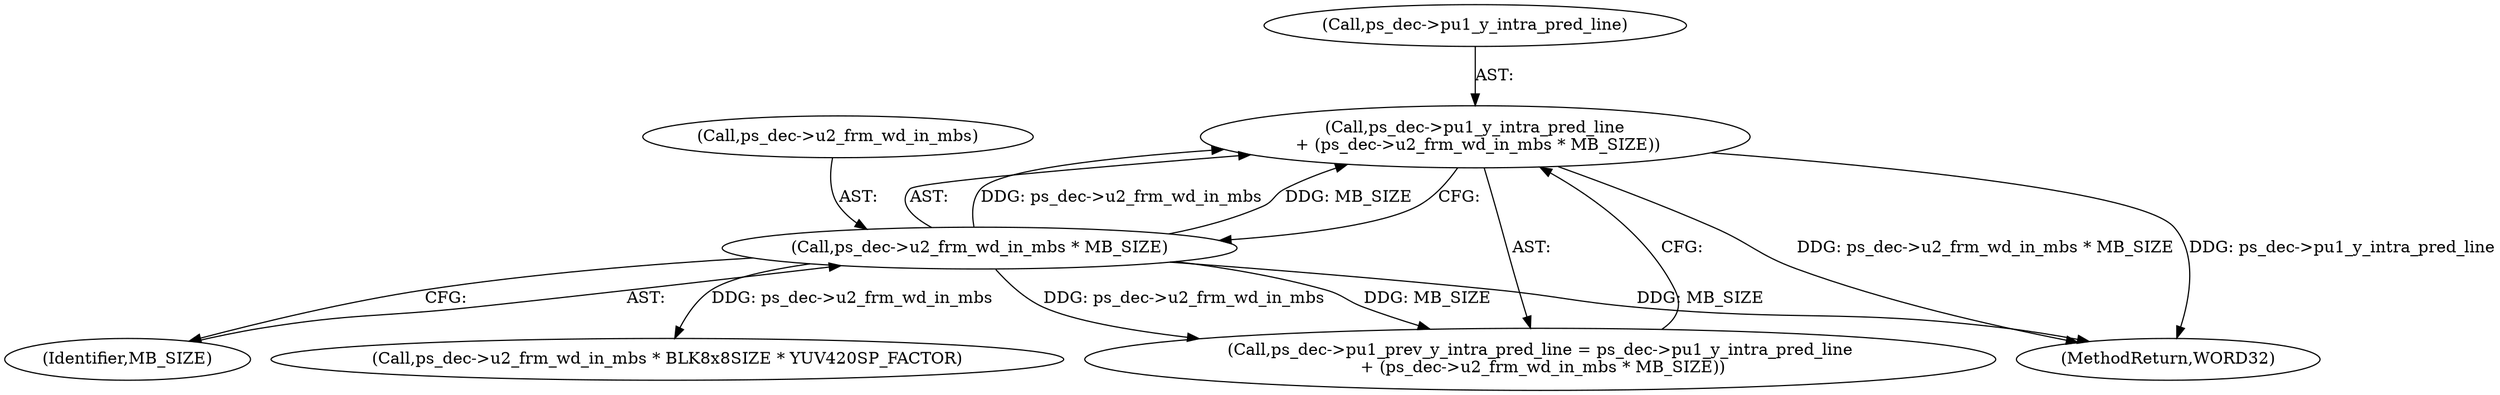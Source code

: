 digraph "0_Android_a78887bcffbc2995cf9ed72e0697acf560875e9e_3@pointer" {
"1001561" [label="(Call,ps_dec->pu1_y_intra_pred_line\n + (ps_dec->u2_frm_wd_in_mbs * MB_SIZE))"];
"1001565" [label="(Call,ps_dec->u2_frm_wd_in_mbs * MB_SIZE)"];
"1001569" [label="(Identifier,MB_SIZE)"];
"1001557" [label="(Call,ps_dec->pu1_prev_y_intra_pred_line = ps_dec->pu1_y_intra_pred_line\n + (ps_dec->u2_frm_wd_in_mbs * MB_SIZE))"];
"1001561" [label="(Call,ps_dec->pu1_y_intra_pred_line\n + (ps_dec->u2_frm_wd_in_mbs * MB_SIZE))"];
"1001578" [label="(Call,ps_dec->u2_frm_wd_in_mbs * BLK8x8SIZE * YUV420SP_FACTOR)"];
"1001565" [label="(Call,ps_dec->u2_frm_wd_in_mbs * MB_SIZE)"];
"1002052" [label="(MethodReturn,WORD32)"];
"1001566" [label="(Call,ps_dec->u2_frm_wd_in_mbs)"];
"1001562" [label="(Call,ps_dec->pu1_y_intra_pred_line)"];
"1001561" -> "1001557"  [label="AST: "];
"1001561" -> "1001565"  [label="CFG: "];
"1001562" -> "1001561"  [label="AST: "];
"1001565" -> "1001561"  [label="AST: "];
"1001557" -> "1001561"  [label="CFG: "];
"1001561" -> "1002052"  [label="DDG: ps_dec->u2_frm_wd_in_mbs * MB_SIZE"];
"1001561" -> "1002052"  [label="DDG: ps_dec->pu1_y_intra_pred_line"];
"1001565" -> "1001561"  [label="DDG: ps_dec->u2_frm_wd_in_mbs"];
"1001565" -> "1001561"  [label="DDG: MB_SIZE"];
"1001565" -> "1001569"  [label="CFG: "];
"1001566" -> "1001565"  [label="AST: "];
"1001569" -> "1001565"  [label="AST: "];
"1001565" -> "1002052"  [label="DDG: MB_SIZE"];
"1001565" -> "1001557"  [label="DDG: ps_dec->u2_frm_wd_in_mbs"];
"1001565" -> "1001557"  [label="DDG: MB_SIZE"];
"1001565" -> "1001578"  [label="DDG: ps_dec->u2_frm_wd_in_mbs"];
}
